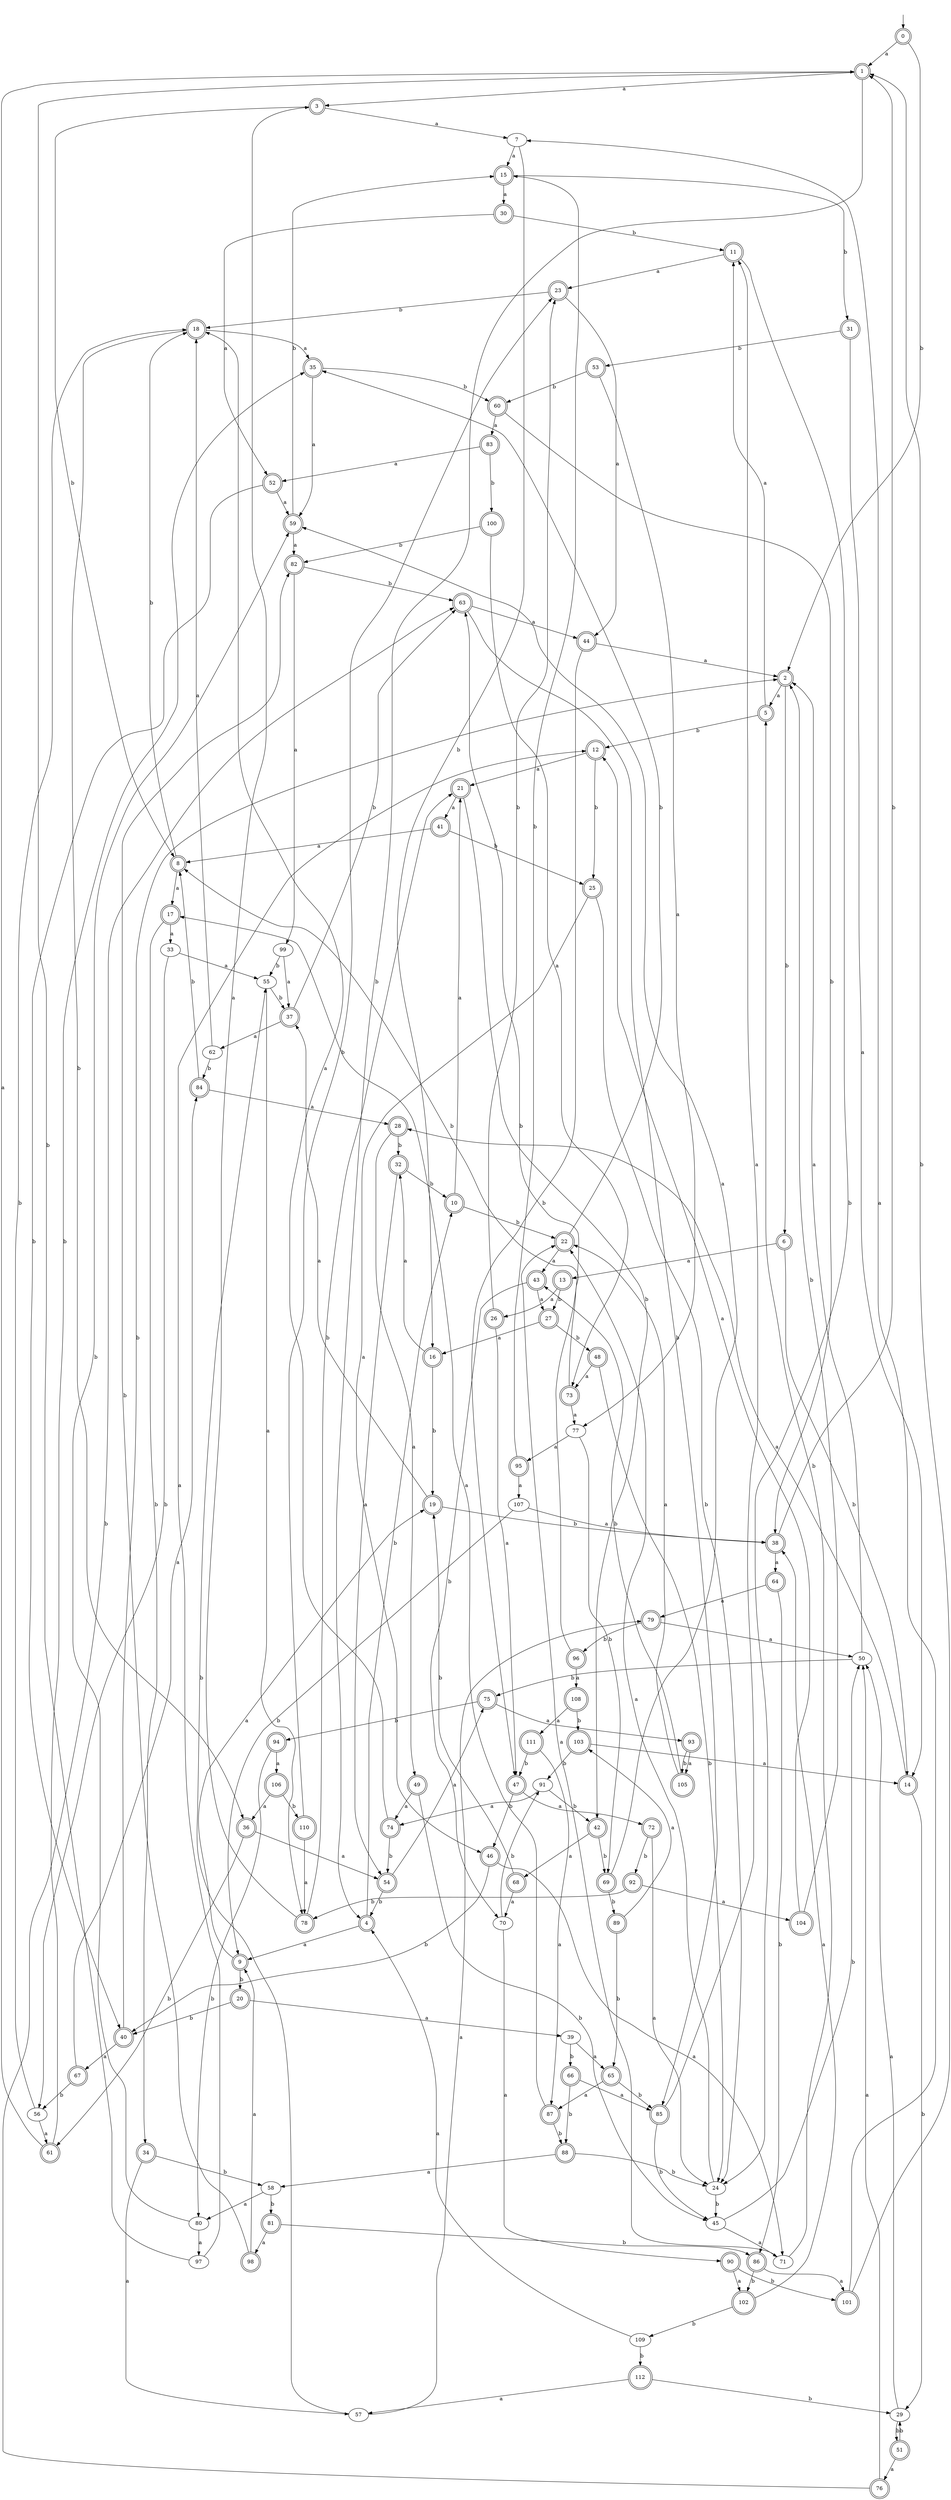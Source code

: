 digraph RandomDFA {
  __start0 [label="", shape=none];
  __start0 -> 0 [label=""];
  0 [shape=circle] [shape=doublecircle]
  0 -> 1 [label="a"]
  0 -> 2 [label="b"]
  1 [shape=doublecircle]
  1 -> 3 [label="a"]
  1 -> 4 [label="b"]
  2 [shape=doublecircle]
  2 -> 5 [label="a"]
  2 -> 6 [label="b"]
  3 [shape=doublecircle]
  3 -> 7 [label="a"]
  3 -> 8 [label="b"]
  4 [shape=doublecircle]
  4 -> 9 [label="a"]
  4 -> 10 [label="b"]
  5 [shape=doublecircle]
  5 -> 11 [label="a"]
  5 -> 12 [label="b"]
  6 [shape=doublecircle]
  6 -> 13 [label="a"]
  6 -> 14 [label="b"]
  7
  7 -> 15 [label="a"]
  7 -> 16 [label="b"]
  8 [shape=doublecircle]
  8 -> 17 [label="a"]
  8 -> 18 [label="b"]
  9 [shape=doublecircle]
  9 -> 19 [label="a"]
  9 -> 20 [label="b"]
  10 [shape=doublecircle]
  10 -> 21 [label="a"]
  10 -> 22 [label="b"]
  11 [shape=doublecircle]
  11 -> 23 [label="a"]
  11 -> 24 [label="b"]
  12 [shape=doublecircle]
  12 -> 21 [label="a"]
  12 -> 25 [label="b"]
  13 [shape=doublecircle]
  13 -> 26 [label="a"]
  13 -> 27 [label="b"]
  14 [shape=doublecircle]
  14 -> 28 [label="a"]
  14 -> 29 [label="b"]
  15 [shape=doublecircle]
  15 -> 30 [label="a"]
  15 -> 31 [label="b"]
  16 [shape=doublecircle]
  16 -> 32 [label="a"]
  16 -> 19 [label="b"]
  17 [shape=doublecircle]
  17 -> 33 [label="a"]
  17 -> 34 [label="b"]
  18 [shape=doublecircle]
  18 -> 35 [label="a"]
  18 -> 36 [label="b"]
  19 [shape=doublecircle]
  19 -> 37 [label="a"]
  19 -> 38 [label="b"]
  20 [shape=doublecircle]
  20 -> 39 [label="a"]
  20 -> 40 [label="b"]
  21 [shape=doublecircle]
  21 -> 41 [label="a"]
  21 -> 42 [label="b"]
  22 [shape=doublecircle]
  22 -> 43 [label="a"]
  22 -> 35 [label="b"]
  23 [shape=doublecircle]
  23 -> 44 [label="a"]
  23 -> 18 [label="b"]
  24
  24 -> 22 [label="a"]
  24 -> 45 [label="b"]
  25 [shape=doublecircle]
  25 -> 46 [label="a"]
  25 -> 24 [label="b"]
  26 [shape=doublecircle]
  26 -> 47 [label="a"]
  26 -> 23 [label="b"]
  27 [shape=doublecircle]
  27 -> 16 [label="a"]
  27 -> 48 [label="b"]
  28 [shape=doublecircle]
  28 -> 49 [label="a"]
  28 -> 32 [label="b"]
  29
  29 -> 50 [label="a"]
  29 -> 51 [label="b"]
  30 [shape=doublecircle]
  30 -> 52 [label="a"]
  30 -> 11 [label="b"]
  31 [shape=doublecircle]
  31 -> 14 [label="a"]
  31 -> 53 [label="b"]
  32 [shape=doublecircle]
  32 -> 54 [label="a"]
  32 -> 10 [label="b"]
  33
  33 -> 55 [label="a"]
  33 -> 56 [label="b"]
  34 [shape=doublecircle]
  34 -> 57 [label="a"]
  34 -> 58 [label="b"]
  35 [shape=doublecircle]
  35 -> 59 [label="a"]
  35 -> 60 [label="b"]
  36 [shape=doublecircle]
  36 -> 54 [label="a"]
  36 -> 61 [label="b"]
  37 [shape=doublecircle]
  37 -> 62 [label="a"]
  37 -> 63 [label="b"]
  38 [shape=doublecircle]
  38 -> 64 [label="a"]
  38 -> 1 [label="b"]
  39
  39 -> 65 [label="a"]
  39 -> 66 [label="b"]
  40 [shape=doublecircle]
  40 -> 67 [label="a"]
  40 -> 2 [label="b"]
  41 [shape=doublecircle]
  41 -> 8 [label="a"]
  41 -> 25 [label="b"]
  42 [shape=doublecircle]
  42 -> 68 [label="a"]
  42 -> 69 [label="b"]
  43 [shape=doublecircle]
  43 -> 27 [label="a"]
  43 -> 70 [label="b"]
  44 [shape=doublecircle]
  44 -> 2 [label="a"]
  44 -> 47 [label="b"]
  45
  45 -> 71 [label="a"]
  45 -> 50 [label="b"]
  46 [shape=doublecircle]
  46 -> 71 [label="a"]
  46 -> 40 [label="b"]
  47 [shape=doublecircle]
  47 -> 72 [label="a"]
  47 -> 46 [label="b"]
  48 [shape=doublecircle]
  48 -> 73 [label="a"]
  48 -> 24 [label="b"]
  49 [shape=doublecircle]
  49 -> 74 [label="a"]
  49 -> 45 [label="b"]
  50
  50 -> 2 [label="a"]
  50 -> 75 [label="b"]
  51 [shape=doublecircle]
  51 -> 76 [label="a"]
  51 -> 29 [label="b"]
  52 [shape=doublecircle]
  52 -> 59 [label="a"]
  52 -> 40 [label="b"]
  53 [shape=doublecircle]
  53 -> 77 [label="a"]
  53 -> 60 [label="b"]
  54 [shape=doublecircle]
  54 -> 75 [label="a"]
  54 -> 4 [label="b"]
  55
  55 -> 78 [label="a"]
  55 -> 37 [label="b"]
  56
  56 -> 61 [label="a"]
  56 -> 18 [label="b"]
  57
  57 -> 79 [label="a"]
  57 -> 55 [label="b"]
  58
  58 -> 80 [label="a"]
  58 -> 81 [label="b"]
  59 [shape=doublecircle]
  59 -> 82 [label="a"]
  59 -> 15 [label="b"]
  60 [shape=doublecircle]
  60 -> 83 [label="a"]
  60 -> 38 [label="b"]
  61 [shape=doublecircle]
  61 -> 1 [label="a"]
  61 -> 35 [label="b"]
  62
  62 -> 18 [label="a"]
  62 -> 84 [label="b"]
  63 [shape=doublecircle]
  63 -> 44 [label="a"]
  63 -> 85 [label="b"]
  64 [shape=doublecircle]
  64 -> 79 [label="a"]
  64 -> 86 [label="b"]
  65 [shape=doublecircle]
  65 -> 87 [label="a"]
  65 -> 85 [label="b"]
  66 [shape=doublecircle]
  66 -> 85 [label="a"]
  66 -> 88 [label="b"]
  67 [shape=doublecircle]
  67 -> 84 [label="a"]
  67 -> 56 [label="b"]
  68 [shape=doublecircle]
  68 -> 70 [label="a"]
  68 -> 19 [label="b"]
  69 [shape=doublecircle]
  69 -> 59 [label="a"]
  69 -> 89 [label="b"]
  70
  70 -> 90 [label="a"]
  70 -> 91 [label="b"]
  71
  71 -> 22 [label="a"]
  71 -> 5 [label="b"]
  72 [shape=doublecircle]
  72 -> 24 [label="a"]
  72 -> 92 [label="b"]
  73 [shape=doublecircle]
  73 -> 77 [label="a"]
  73 -> 8 [label="b"]
  74 [shape=doublecircle]
  74 -> 18 [label="a"]
  74 -> 54 [label="b"]
  75 [shape=doublecircle]
  75 -> 93 [label="a"]
  75 -> 94 [label="b"]
  76 [shape=doublecircle]
  76 -> 50 [label="a"]
  76 -> 63 [label="b"]
  77
  77 -> 95 [label="a"]
  77 -> 69 [label="b"]
  78 [shape=doublecircle]
  78 -> 3 [label="a"]
  78 -> 21 [label="b"]
  79 [shape=doublecircle]
  79 -> 50 [label="a"]
  79 -> 96 [label="b"]
  80
  80 -> 97 [label="a"]
  80 -> 59 [label="b"]
  81 [shape=doublecircle]
  81 -> 98 [label="a"]
  81 -> 86 [label="b"]
  82 [shape=doublecircle]
  82 -> 99 [label="a"]
  82 -> 63 [label="b"]
  83 [shape=doublecircle]
  83 -> 52 [label="a"]
  83 -> 100 [label="b"]
  84 [shape=doublecircle]
  84 -> 28 [label="a"]
  84 -> 8 [label="b"]
  85 [shape=doublecircle]
  85 -> 11 [label="a"]
  85 -> 45 [label="b"]
  86 [shape=doublecircle]
  86 -> 101 [label="a"]
  86 -> 102 [label="b"]
  87 [shape=doublecircle]
  87 -> 17 [label="a"]
  87 -> 88 [label="b"]
  88 [shape=doublecircle]
  88 -> 58 [label="a"]
  88 -> 24 [label="b"]
  89 [shape=doublecircle]
  89 -> 103 [label="a"]
  89 -> 65 [label="b"]
  90 [shape=doublecircle]
  90 -> 102 [label="a"]
  90 -> 101 [label="b"]
  91
  91 -> 74 [label="a"]
  91 -> 42 [label="b"]
  92 [shape=doublecircle]
  92 -> 104 [label="a"]
  92 -> 78 [label="b"]
  93 [shape=doublecircle]
  93 -> 105 [label="a"]
  93 -> 105 [label="b"]
  94 [shape=doublecircle]
  94 -> 106 [label="a"]
  94 -> 80 [label="b"]
  95 [shape=doublecircle]
  95 -> 107 [label="a"]
  95 -> 15 [label="b"]
  96 [shape=doublecircle]
  96 -> 108 [label="a"]
  96 -> 63 [label="b"]
  97
  97 -> 12 [label="a"]
  97 -> 1 [label="b"]
  98 [shape=doublecircle]
  98 -> 9 [label="a"]
  98 -> 82 [label="b"]
  99
  99 -> 37 [label="a"]
  99 -> 55 [label="b"]
  100 [shape=doublecircle]
  100 -> 73 [label="a"]
  100 -> 82 [label="b"]
  101 [shape=doublecircle]
  101 -> 7 [label="a"]
  101 -> 1 [label="b"]
  102 [shape=doublecircle]
  102 -> 38 [label="a"]
  102 -> 109 [label="b"]
  103 [shape=doublecircle]
  103 -> 14 [label="a"]
  103 -> 91 [label="b"]
  104 [shape=doublecircle]
  104 -> 12 [label="a"]
  104 -> 2 [label="b"]
  105 [shape=doublecircle]
  105 -> 22 [label="a"]
  105 -> 43 [label="b"]
  106 [shape=doublecircle]
  106 -> 36 [label="a"]
  106 -> 110 [label="b"]
  107
  107 -> 38 [label="a"]
  107 -> 9 [label="b"]
  108 [shape=doublecircle]
  108 -> 111 [label="a"]
  108 -> 103 [label="b"]
  109
  109 -> 4 [label="a"]
  109 -> 112 [label="b"]
  110 [shape=doublecircle]
  110 -> 78 [label="a"]
  110 -> 23 [label="b"]
  111 [shape=doublecircle]
  111 -> 87 [label="a"]
  111 -> 47 [label="b"]
  112 [shape=doublecircle]
  112 -> 57 [label="a"]
  112 -> 29 [label="b"]
}

